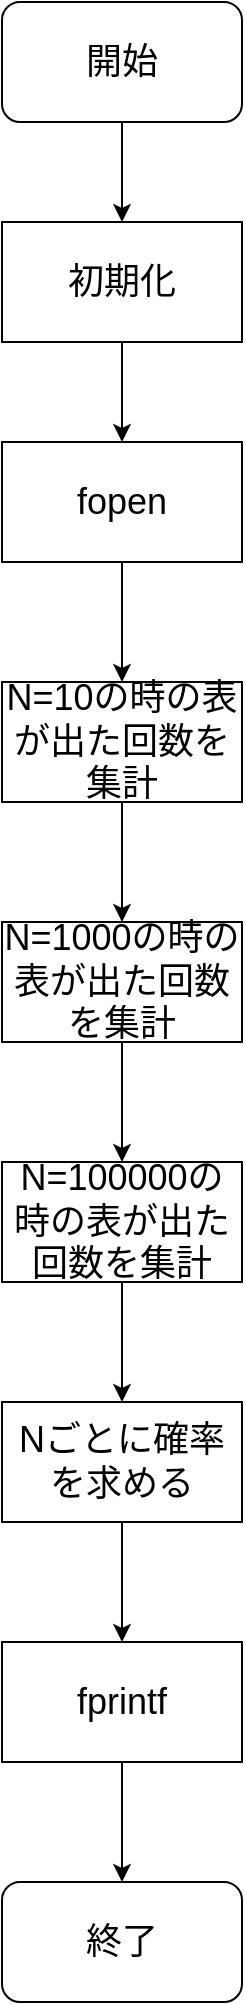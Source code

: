 <mxfile>
    <diagram id="AETcS6R6OmdF9KAydfs7" name="ページ1">
        <mxGraphModel dx="925" dy="972" grid="1" gridSize="10" guides="1" tooltips="1" connect="1" arrows="1" fold="1" page="1" pageScale="1" pageWidth="827" pageHeight="1169" math="0" shadow="0">
            <root>
                <mxCell id="0"/>
                <mxCell id="1" parent="0"/>
                <mxCell id="2" style="edgeStyle=none;html=1;exitX=0.5;exitY=1;exitDx=0;exitDy=0;entryX=0.5;entryY=0;entryDx=0;entryDy=0;fontSize=14;" edge="1" parent="1" source="3" target="5">
                    <mxGeometry relative="1" as="geometry"/>
                </mxCell>
                <mxCell id="3" value="&lt;font style=&quot;font-size: 18px;&quot;&gt;開始&lt;/font&gt;" style="rounded=1;whiteSpace=wrap;html=1;" vertex="1" parent="1">
                    <mxGeometry x="120" y="40" width="120" height="60" as="geometry"/>
                </mxCell>
                <mxCell id="4" style="edgeStyle=none;html=1;exitX=0.5;exitY=1;exitDx=0;exitDy=0;entryX=0.5;entryY=0;entryDx=0;entryDy=0;fontSize=14;" edge="1" parent="1" source="5" target="7">
                    <mxGeometry relative="1" as="geometry"/>
                </mxCell>
                <mxCell id="5" value="初期化" style="rounded=0;whiteSpace=wrap;html=1;fontSize=18;" vertex="1" parent="1">
                    <mxGeometry x="120" y="150" width="120" height="60" as="geometry"/>
                </mxCell>
                <mxCell id="6" style="edgeStyle=none;html=1;exitX=0.5;exitY=1;exitDx=0;exitDy=0;entryX=0.5;entryY=0;entryDx=0;entryDy=0;fontSize=14;" edge="1" parent="1" source="7">
                    <mxGeometry relative="1" as="geometry">
                        <mxPoint x="180" y="380" as="targetPoint"/>
                    </mxGeometry>
                </mxCell>
                <mxCell id="7" value="fopen" style="rounded=0;whiteSpace=wrap;html=1;fontSize=18;" vertex="1" parent="1">
                    <mxGeometry x="120" y="260" width="120" height="60" as="geometry"/>
                </mxCell>
                <mxCell id="8" style="edgeStyle=none;html=1;exitX=0.5;exitY=1;exitDx=0;exitDy=0;entryX=0.5;entryY=0;entryDx=0;entryDy=0;fontSize=14;" edge="1" parent="1" source="9">
                    <mxGeometry relative="1" as="geometry">
                        <mxPoint x="180" y="500" as="targetPoint"/>
                    </mxGeometry>
                </mxCell>
                <mxCell id="9" value="N=10の時の表が出た回数を集計" style="rounded=0;whiteSpace=wrap;html=1;fontSize=18;" vertex="1" parent="1">
                    <mxGeometry x="120" y="380" width="120" height="60" as="geometry"/>
                </mxCell>
                <mxCell id="10" style="edgeStyle=none;html=1;exitX=0.5;exitY=1;exitDx=0;exitDy=0;entryX=0.5;entryY=0;entryDx=0;entryDy=0;fontSize=14;" edge="1" parent="1" source="11">
                    <mxGeometry relative="1" as="geometry">
                        <mxPoint x="180" y="620" as="targetPoint"/>
                    </mxGeometry>
                </mxCell>
                <mxCell id="11" value="N=1000の時の表が出た回数を集計" style="rounded=0;whiteSpace=wrap;html=1;fontSize=18;" vertex="1" parent="1">
                    <mxGeometry x="120" y="500" width="120" height="60" as="geometry"/>
                </mxCell>
                <mxCell id="12" style="edgeStyle=none;html=1;exitX=0.5;exitY=1;exitDx=0;exitDy=0;entryX=0.5;entryY=0;entryDx=0;entryDy=0;fontSize=14;" edge="1" parent="1" source="13">
                    <mxGeometry relative="1" as="geometry">
                        <mxPoint x="180" y="740" as="targetPoint"/>
                    </mxGeometry>
                </mxCell>
                <mxCell id="13" value="N=100000の時の表が出た回数を集計" style="rounded=0;whiteSpace=wrap;html=1;fontSize=18;" vertex="1" parent="1">
                    <mxGeometry x="120" y="620" width="120" height="60" as="geometry"/>
                </mxCell>
                <mxCell id="14" style="edgeStyle=none;html=1;exitX=0.5;exitY=1;exitDx=0;exitDy=0;entryX=0.5;entryY=0;entryDx=0;entryDy=0;fontSize=14;" edge="1" parent="1" source="15">
                    <mxGeometry relative="1" as="geometry">
                        <mxPoint x="180" y="860" as="targetPoint"/>
                    </mxGeometry>
                </mxCell>
                <mxCell id="15" value="Nごとに確率を求める" style="rounded=0;whiteSpace=wrap;html=1;fontSize=18;" vertex="1" parent="1">
                    <mxGeometry x="120" y="740" width="120" height="60" as="geometry"/>
                </mxCell>
                <mxCell id="16" style="edgeStyle=none;html=1;exitX=0.5;exitY=1;exitDx=0;exitDy=0;entryX=0.5;entryY=0;entryDx=0;entryDy=0;fontSize=14;" edge="1" parent="1" source="17">
                    <mxGeometry relative="1" as="geometry">
                        <mxPoint x="180" y="980" as="targetPoint"/>
                    </mxGeometry>
                </mxCell>
                <mxCell id="17" value="fprintf" style="rounded=0;whiteSpace=wrap;html=1;fontSize=18;" vertex="1" parent="1">
                    <mxGeometry x="120" y="860" width="120" height="60" as="geometry"/>
                </mxCell>
                <mxCell id="18" value="&lt;span style=&quot;font-size: 18px;&quot;&gt;終了&lt;/span&gt;" style="rounded=1;whiteSpace=wrap;html=1;" vertex="1" parent="1">
                    <mxGeometry x="120" y="980" width="120" height="60" as="geometry"/>
                </mxCell>
            </root>
        </mxGraphModel>
    </diagram>
</mxfile>